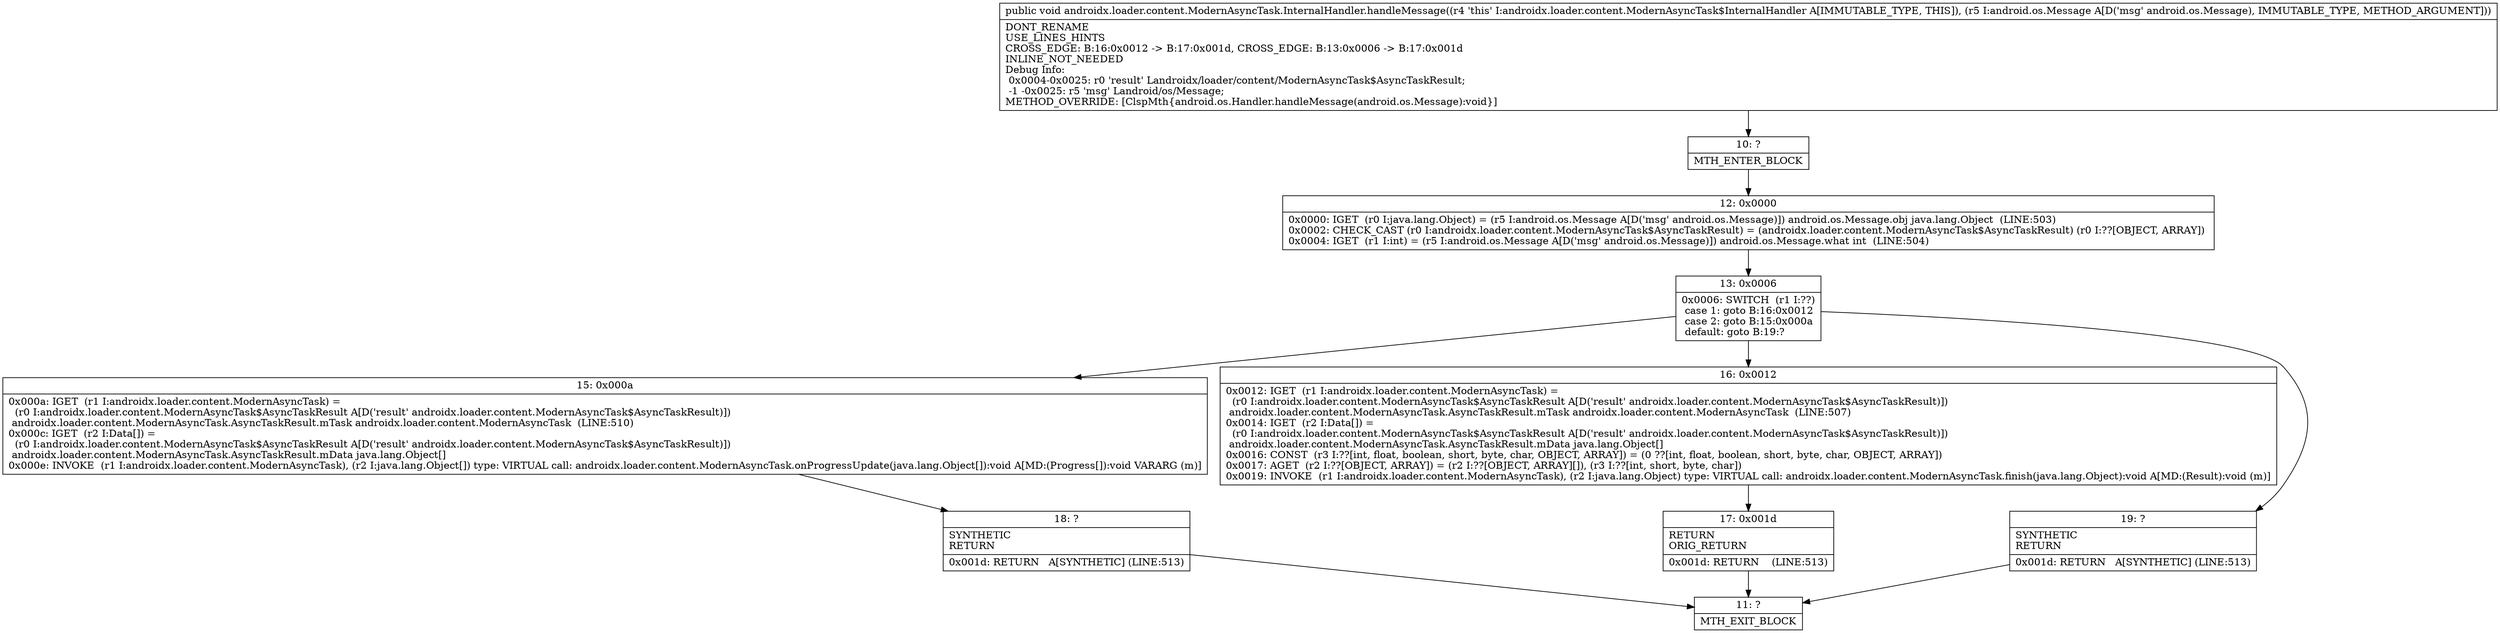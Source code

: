 digraph "CFG forandroidx.loader.content.ModernAsyncTask.InternalHandler.handleMessage(Landroid\/os\/Message;)V" {
Node_10 [shape=record,label="{10\:\ ?|MTH_ENTER_BLOCK\l}"];
Node_12 [shape=record,label="{12\:\ 0x0000|0x0000: IGET  (r0 I:java.lang.Object) = (r5 I:android.os.Message A[D('msg' android.os.Message)]) android.os.Message.obj java.lang.Object  (LINE:503)\l0x0002: CHECK_CAST (r0 I:androidx.loader.content.ModernAsyncTask$AsyncTaskResult) = (androidx.loader.content.ModernAsyncTask$AsyncTaskResult) (r0 I:??[OBJECT, ARRAY]) \l0x0004: IGET  (r1 I:int) = (r5 I:android.os.Message A[D('msg' android.os.Message)]) android.os.Message.what int  (LINE:504)\l}"];
Node_13 [shape=record,label="{13\:\ 0x0006|0x0006: SWITCH  (r1 I:??)\l case 1: goto B:16:0x0012\l case 2: goto B:15:0x000a\l default: goto B:19:? \l}"];
Node_15 [shape=record,label="{15\:\ 0x000a|0x000a: IGET  (r1 I:androidx.loader.content.ModernAsyncTask) = \l  (r0 I:androidx.loader.content.ModernAsyncTask$AsyncTaskResult A[D('result' androidx.loader.content.ModernAsyncTask$AsyncTaskResult)])\l androidx.loader.content.ModernAsyncTask.AsyncTaskResult.mTask androidx.loader.content.ModernAsyncTask  (LINE:510)\l0x000c: IGET  (r2 I:Data[]) = \l  (r0 I:androidx.loader.content.ModernAsyncTask$AsyncTaskResult A[D('result' androidx.loader.content.ModernAsyncTask$AsyncTaskResult)])\l androidx.loader.content.ModernAsyncTask.AsyncTaskResult.mData java.lang.Object[] \l0x000e: INVOKE  (r1 I:androidx.loader.content.ModernAsyncTask), (r2 I:java.lang.Object[]) type: VIRTUAL call: androidx.loader.content.ModernAsyncTask.onProgressUpdate(java.lang.Object[]):void A[MD:(Progress[]):void VARARG (m)]\l}"];
Node_18 [shape=record,label="{18\:\ ?|SYNTHETIC\lRETURN\l|0x001d: RETURN   A[SYNTHETIC] (LINE:513)\l}"];
Node_11 [shape=record,label="{11\:\ ?|MTH_EXIT_BLOCK\l}"];
Node_16 [shape=record,label="{16\:\ 0x0012|0x0012: IGET  (r1 I:androidx.loader.content.ModernAsyncTask) = \l  (r0 I:androidx.loader.content.ModernAsyncTask$AsyncTaskResult A[D('result' androidx.loader.content.ModernAsyncTask$AsyncTaskResult)])\l androidx.loader.content.ModernAsyncTask.AsyncTaskResult.mTask androidx.loader.content.ModernAsyncTask  (LINE:507)\l0x0014: IGET  (r2 I:Data[]) = \l  (r0 I:androidx.loader.content.ModernAsyncTask$AsyncTaskResult A[D('result' androidx.loader.content.ModernAsyncTask$AsyncTaskResult)])\l androidx.loader.content.ModernAsyncTask.AsyncTaskResult.mData java.lang.Object[] \l0x0016: CONST  (r3 I:??[int, float, boolean, short, byte, char, OBJECT, ARRAY]) = (0 ??[int, float, boolean, short, byte, char, OBJECT, ARRAY]) \l0x0017: AGET  (r2 I:??[OBJECT, ARRAY]) = (r2 I:??[OBJECT, ARRAY][]), (r3 I:??[int, short, byte, char]) \l0x0019: INVOKE  (r1 I:androidx.loader.content.ModernAsyncTask), (r2 I:java.lang.Object) type: VIRTUAL call: androidx.loader.content.ModernAsyncTask.finish(java.lang.Object):void A[MD:(Result):void (m)]\l}"];
Node_17 [shape=record,label="{17\:\ 0x001d|RETURN\lORIG_RETURN\l|0x001d: RETURN    (LINE:513)\l}"];
Node_19 [shape=record,label="{19\:\ ?|SYNTHETIC\lRETURN\l|0x001d: RETURN   A[SYNTHETIC] (LINE:513)\l}"];
MethodNode[shape=record,label="{public void androidx.loader.content.ModernAsyncTask.InternalHandler.handleMessage((r4 'this' I:androidx.loader.content.ModernAsyncTask$InternalHandler A[IMMUTABLE_TYPE, THIS]), (r5 I:android.os.Message A[D('msg' android.os.Message), IMMUTABLE_TYPE, METHOD_ARGUMENT]))  | DONT_RENAME\lUSE_LINES_HINTS\lCROSS_EDGE: B:16:0x0012 \-\> B:17:0x001d, CROSS_EDGE: B:13:0x0006 \-\> B:17:0x001d\lINLINE_NOT_NEEDED\lDebug Info:\l  0x0004\-0x0025: r0 'result' Landroidx\/loader\/content\/ModernAsyncTask$AsyncTaskResult;\l  \-1 \-0x0025: r5 'msg' Landroid\/os\/Message;\lMETHOD_OVERRIDE: [ClspMth\{android.os.Handler.handleMessage(android.os.Message):void\}]\l}"];
MethodNode -> Node_10;Node_10 -> Node_12;
Node_12 -> Node_13;
Node_13 -> Node_15;
Node_13 -> Node_16;
Node_13 -> Node_19;
Node_15 -> Node_18;
Node_18 -> Node_11;
Node_16 -> Node_17;
Node_17 -> Node_11;
Node_19 -> Node_11;
}


